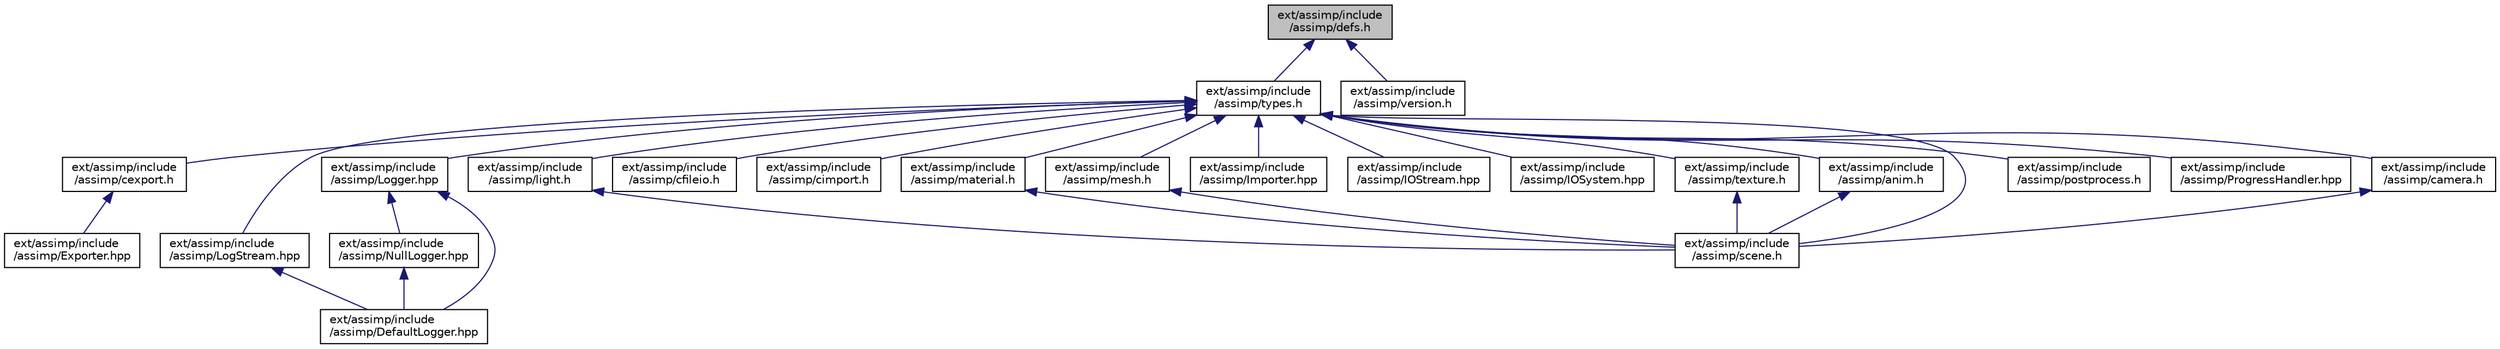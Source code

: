digraph "ext/assimp/include/assimp/defs.h"
{
  edge [fontname="Helvetica",fontsize="10",labelfontname="Helvetica",labelfontsize="10"];
  node [fontname="Helvetica",fontsize="10",shape=record];
  Node1 [label="ext/assimp/include\l/assimp/defs.h",height=0.2,width=0.4,color="black", fillcolor="grey75", style="filled" fontcolor="black"];
  Node1 -> Node2 [dir="back",color="midnightblue",fontsize="10",style="solid",fontname="Helvetica"];
  Node2 [label="ext/assimp/include\l/assimp/types.h",height=0.2,width=0.4,color="black", fillcolor="white", style="filled",URL="$types_8h.html"];
  Node2 -> Node3 [dir="back",color="midnightblue",fontsize="10",style="solid",fontname="Helvetica"];
  Node3 [label="ext/assimp/include\l/assimp/anim.h",height=0.2,width=0.4,color="black", fillcolor="white", style="filled",URL="$anim_8h.html",tooltip="Defines the data structures in which the imported animations are returned. "];
  Node3 -> Node4 [dir="back",color="midnightblue",fontsize="10",style="solid",fontname="Helvetica"];
  Node4 [label="ext/assimp/include\l/assimp/scene.h",height=0.2,width=0.4,color="black", fillcolor="white", style="filled",URL="$scene_8h.html",tooltip="Defines the data structures in which the imported scene is returned. "];
  Node2 -> Node5 [dir="back",color="midnightblue",fontsize="10",style="solid",fontname="Helvetica"];
  Node5 [label="ext/assimp/include\l/assimp/camera.h",height=0.2,width=0.4,color="black", fillcolor="white", style="filled",URL="$ext_2assimp_2include_2assimp_2camera_8h_source.html"];
  Node5 -> Node4 [dir="back",color="midnightblue",fontsize="10",style="solid",fontname="Helvetica"];
  Node2 -> Node6 [dir="back",color="midnightblue",fontsize="10",style="solid",fontname="Helvetica"];
  Node6 [label="ext/assimp/include\l/assimp/cexport.h",height=0.2,width=0.4,color="black", fillcolor="white", style="filled",URL="$cexport_8h.html",tooltip="Defines the C-API for the Assimp export interface. "];
  Node6 -> Node7 [dir="back",color="midnightblue",fontsize="10",style="solid",fontname="Helvetica"];
  Node7 [label="ext/assimp/include\l/assimp/Exporter.hpp",height=0.2,width=0.4,color="black", fillcolor="white", style="filled",URL="$_exporter_8hpp.html",tooltip="Defines the CPP-API for the Assimp export interface. "];
  Node2 -> Node8 [dir="back",color="midnightblue",fontsize="10",style="solid",fontname="Helvetica"];
  Node8 [label="ext/assimp/include\l/assimp/cfileio.h",height=0.2,width=0.4,color="black", fillcolor="white", style="filled",URL="$cfileio_8h.html",tooltip="Defines generic C routines to access memory-mapped files. "];
  Node2 -> Node9 [dir="back",color="midnightblue",fontsize="10",style="solid",fontname="Helvetica"];
  Node9 [label="ext/assimp/include\l/assimp/cimport.h",height=0.2,width=0.4,color="black", fillcolor="white", style="filled",URL="$cimport_8h.html",tooltip="Defines the C-API to the Open Asset Import Library. "];
  Node2 -> Node10 [dir="back",color="midnightblue",fontsize="10",style="solid",fontname="Helvetica"];
  Node10 [label="ext/assimp/include\l/assimp/Logger.hpp",height=0.2,width=0.4,color="black", fillcolor="white", style="filled",URL="$_logger_8hpp.html",tooltip="Abstract base class &#39;Logger&#39;, base of the logging system. "];
  Node10 -> Node11 [dir="back",color="midnightblue",fontsize="10",style="solid",fontname="Helvetica"];
  Node11 [label="ext/assimp/include\l/assimp/DefaultLogger.hpp",height=0.2,width=0.4,color="black", fillcolor="white", style="filled",URL="$_default_logger_8hpp.html"];
  Node10 -> Node12 [dir="back",color="midnightblue",fontsize="10",style="solid",fontname="Helvetica"];
  Node12 [label="ext/assimp/include\l/assimp/NullLogger.hpp",height=0.2,width=0.4,color="black", fillcolor="white", style="filled",URL="$_null_logger_8hpp.html",tooltip="Dummy logger. "];
  Node12 -> Node11 [dir="back",color="midnightblue",fontsize="10",style="solid",fontname="Helvetica"];
  Node2 -> Node13 [dir="back",color="midnightblue",fontsize="10",style="solid",fontname="Helvetica"];
  Node13 [label="ext/assimp/include\l/assimp/LogStream.hpp",height=0.2,width=0.4,color="black", fillcolor="white", style="filled",URL="$_log_stream_8hpp.html",tooltip="Abstract base class &#39;LogStream&#39;, representing an output log stream. "];
  Node13 -> Node11 [dir="back",color="midnightblue",fontsize="10",style="solid",fontname="Helvetica"];
  Node2 -> Node14 [dir="back",color="midnightblue",fontsize="10",style="solid",fontname="Helvetica"];
  Node14 [label="ext/assimp/include\l/assimp/Importer.hpp",height=0.2,width=0.4,color="black", fillcolor="white", style="filled",URL="$_importer_8hpp.html",tooltip="Defines the C++-API to the Open Asset Import Library. "];
  Node2 -> Node15 [dir="back",color="midnightblue",fontsize="10",style="solid",fontname="Helvetica"];
  Node15 [label="ext/assimp/include\l/assimp/IOStream.hpp",height=0.2,width=0.4,color="black", fillcolor="white", style="filled",URL="$_i_o_stream_8hpp.html",tooltip="File I/O wrappers for C++. "];
  Node2 -> Node16 [dir="back",color="midnightblue",fontsize="10",style="solid",fontname="Helvetica"];
  Node16 [label="ext/assimp/include\l/assimp/IOSystem.hpp",height=0.2,width=0.4,color="black", fillcolor="white", style="filled",URL="$_i_o_system_8hpp.html",tooltip="File system wrapper for C++. Inherit this class to supply custom file handling logic to the Import li..."];
  Node2 -> Node17 [dir="back",color="midnightblue",fontsize="10",style="solid",fontname="Helvetica"];
  Node17 [label="ext/assimp/include\l/assimp/light.h",height=0.2,width=0.4,color="black", fillcolor="white", style="filled",URL="$light_8h.html",tooltip="Defines the aiLight data structure. "];
  Node17 -> Node4 [dir="back",color="midnightblue",fontsize="10",style="solid",fontname="Helvetica"];
  Node2 -> Node18 [dir="back",color="midnightblue",fontsize="10",style="solid",fontname="Helvetica"];
  Node18 [label="ext/assimp/include\l/assimp/material.h",height=0.2,width=0.4,color="black", fillcolor="white", style="filled",URL="$ext_2assimp_2include_2assimp_2material_8h_source.html"];
  Node18 -> Node4 [dir="back",color="midnightblue",fontsize="10",style="solid",fontname="Helvetica"];
  Node2 -> Node19 [dir="back",color="midnightblue",fontsize="10",style="solid",fontname="Helvetica"];
  Node19 [label="ext/assimp/include\l/assimp/mesh.h",height=0.2,width=0.4,color="black", fillcolor="white", style="filled",URL="$ext_2assimp_2include_2assimp_2mesh_8h_source.html"];
  Node19 -> Node4 [dir="back",color="midnightblue",fontsize="10",style="solid",fontname="Helvetica"];
  Node2 -> Node20 [dir="back",color="midnightblue",fontsize="10",style="solid",fontname="Helvetica"];
  Node20 [label="ext/assimp/include\l/assimp/postprocess.h",height=0.2,width=0.4,color="black", fillcolor="white", style="filled",URL="$postprocess_8h.html",tooltip="Definitions for import post processing steps. "];
  Node2 -> Node21 [dir="back",color="midnightblue",fontsize="10",style="solid",fontname="Helvetica"];
  Node21 [label="ext/assimp/include\l/assimp/ProgressHandler.hpp",height=0.2,width=0.4,color="black", fillcolor="white", style="filled",URL="$_progress_handler_8hpp.html",tooltip="Abstract base class &#39;ProgressHandler&#39;. "];
  Node2 -> Node4 [dir="back",color="midnightblue",fontsize="10",style="solid",fontname="Helvetica"];
  Node2 -> Node22 [dir="back",color="midnightblue",fontsize="10",style="solid",fontname="Helvetica"];
  Node22 [label="ext/assimp/include\l/assimp/texture.h",height=0.2,width=0.4,color="black", fillcolor="white", style="filled",URL="$texture_8h.html",tooltip="Defines texture helper structures for the library. "];
  Node22 -> Node4 [dir="back",color="midnightblue",fontsize="10",style="solid",fontname="Helvetica"];
  Node1 -> Node23 [dir="back",color="midnightblue",fontsize="10",style="solid",fontname="Helvetica"];
  Node23 [label="ext/assimp/include\l/assimp/version.h",height=0.2,width=0.4,color="black", fillcolor="white", style="filled",URL="$version_8h.html",tooltip="Functions to query the version of the Assimp runtime, check compile flags, ... "];
}
